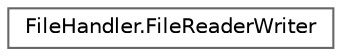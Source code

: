 digraph "Graphical Class Hierarchy"
{
 // LATEX_PDF_SIZE
  bgcolor="transparent";
  edge [fontname=Helvetica,fontsize=10,labelfontname=Helvetica,labelfontsize=10];
  node [fontname=Helvetica,fontsize=10,shape=box,height=0.2,width=0.4];
  rankdir="LR";
  Node0 [id="Node000000",label="FileHandler.FileReaderWriter",height=0.2,width=0.4,color="grey40", fillcolor="white", style="filled",URL="$class_file_handler_1_1_file_reader_writer.html",tooltip=" "];
}
